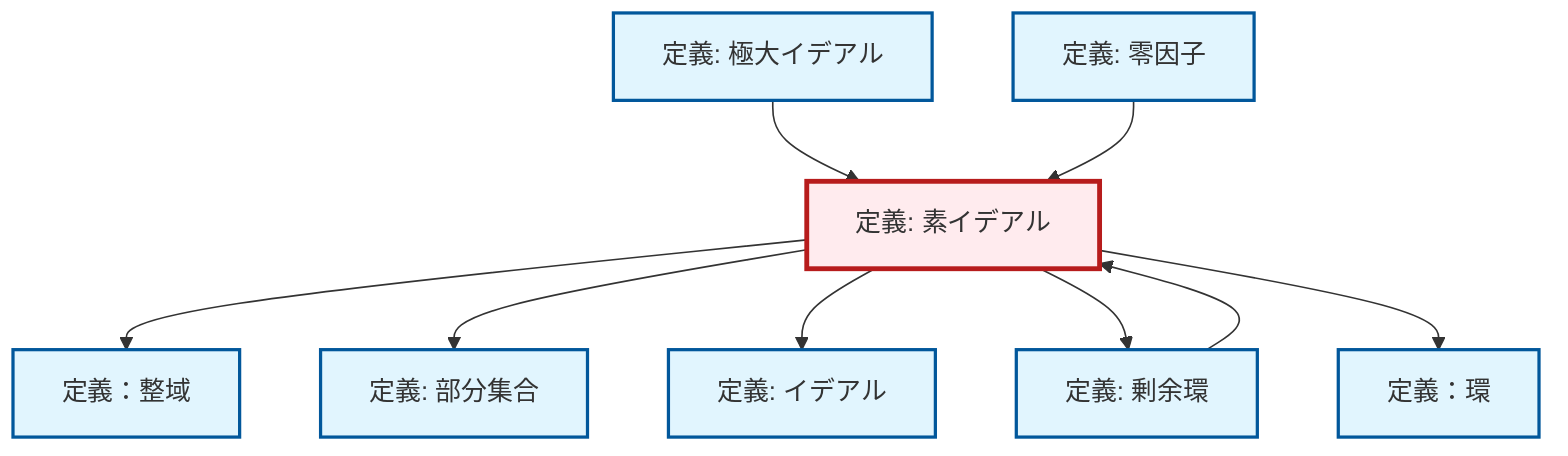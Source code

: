 graph TD
    classDef definition fill:#e1f5fe,stroke:#01579b,stroke-width:2px
    classDef theorem fill:#f3e5f5,stroke:#4a148c,stroke-width:2px
    classDef axiom fill:#fff3e0,stroke:#e65100,stroke-width:2px
    classDef example fill:#e8f5e9,stroke:#1b5e20,stroke-width:2px
    classDef current fill:#ffebee,stroke:#b71c1c,stroke-width:3px
    def-zero-divisor["定義: 零因子"]:::definition
    def-subset["定義: 部分集合"]:::definition
    def-maximal-ideal["定義: 極大イデアル"]:::definition
    def-ring["定義：環"]:::definition
    def-quotient-ring["定義: 剰余環"]:::definition
    def-integral-domain["定義：整域"]:::definition
    def-prime-ideal["定義: 素イデアル"]:::definition
    def-ideal["定義: イデアル"]:::definition
    def-prime-ideal --> def-integral-domain
    def-prime-ideal --> def-subset
    def-quotient-ring --> def-prime-ideal
    def-prime-ideal --> def-ideal
    def-prime-ideal --> def-quotient-ring
    def-maximal-ideal --> def-prime-ideal
    def-prime-ideal --> def-ring
    def-zero-divisor --> def-prime-ideal
    class def-prime-ideal current